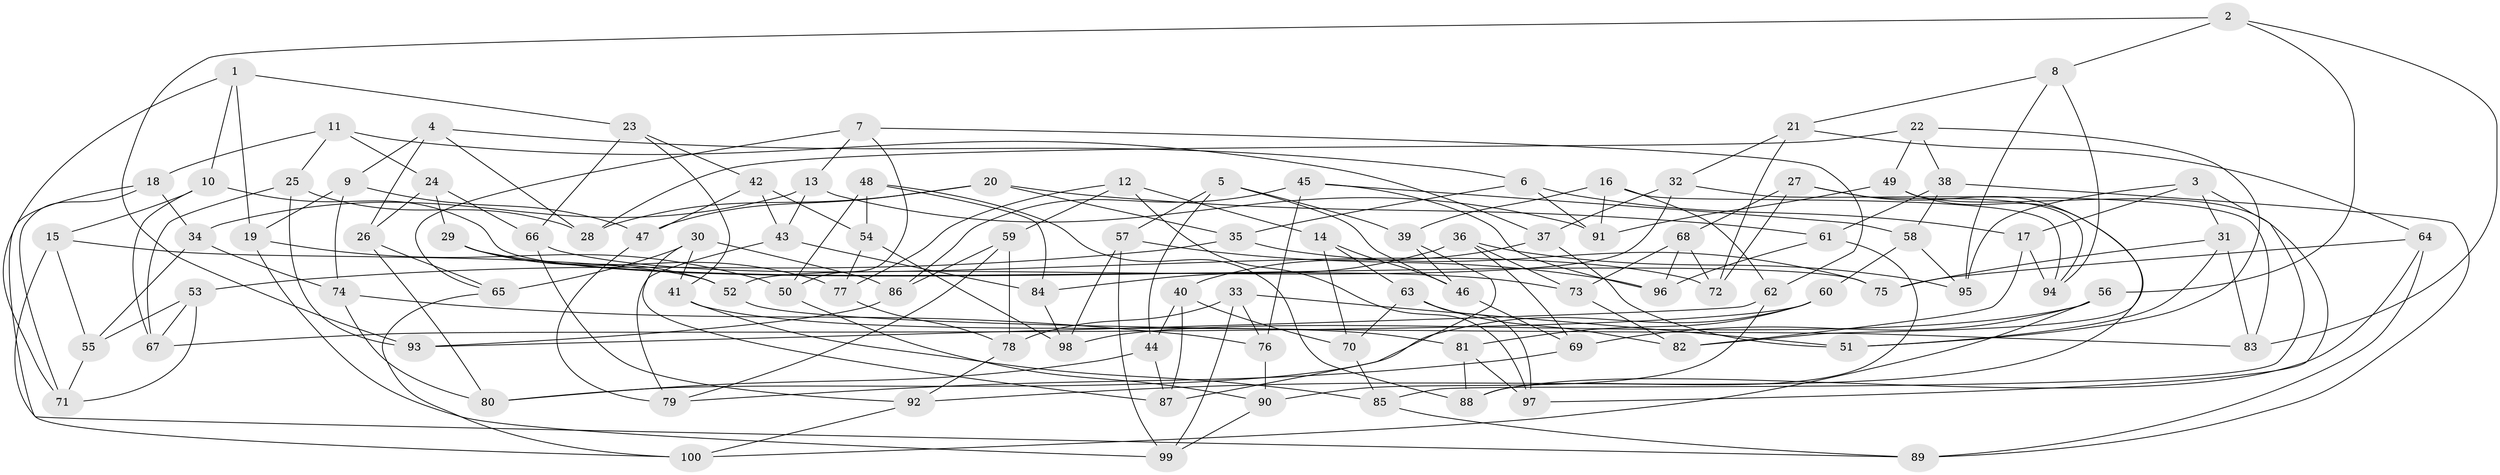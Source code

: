 // Generated by graph-tools (version 1.1) at 2025/11/02/21/25 10:11:16]
// undirected, 100 vertices, 200 edges
graph export_dot {
graph [start="1"]
  node [color=gray90,style=filled];
  1;
  2;
  3;
  4;
  5;
  6;
  7;
  8;
  9;
  10;
  11;
  12;
  13;
  14;
  15;
  16;
  17;
  18;
  19;
  20;
  21;
  22;
  23;
  24;
  25;
  26;
  27;
  28;
  29;
  30;
  31;
  32;
  33;
  34;
  35;
  36;
  37;
  38;
  39;
  40;
  41;
  42;
  43;
  44;
  45;
  46;
  47;
  48;
  49;
  50;
  51;
  52;
  53;
  54;
  55;
  56;
  57;
  58;
  59;
  60;
  61;
  62;
  63;
  64;
  65;
  66;
  67;
  68;
  69;
  70;
  71;
  72;
  73;
  74;
  75;
  76;
  77;
  78;
  79;
  80;
  81;
  82;
  83;
  84;
  85;
  86;
  87;
  88;
  89;
  90;
  91;
  92;
  93;
  94;
  95;
  96;
  97;
  98;
  99;
  100;
  1 -- 19;
  1 -- 23;
  1 -- 10;
  1 -- 71;
  2 -- 83;
  2 -- 93;
  2 -- 8;
  2 -- 56;
  3 -- 95;
  3 -- 17;
  3 -- 85;
  3 -- 31;
  4 -- 26;
  4 -- 28;
  4 -- 9;
  4 -- 6;
  5 -- 46;
  5 -- 57;
  5 -- 39;
  5 -- 44;
  6 -- 35;
  6 -- 17;
  6 -- 91;
  7 -- 62;
  7 -- 50;
  7 -- 65;
  7 -- 13;
  8 -- 95;
  8 -- 94;
  8 -- 21;
  9 -- 19;
  9 -- 74;
  9 -- 47;
  10 -- 67;
  10 -- 15;
  10 -- 75;
  11 -- 24;
  11 -- 25;
  11 -- 18;
  11 -- 37;
  12 -- 97;
  12 -- 59;
  12 -- 77;
  12 -- 14;
  13 -- 34;
  13 -- 43;
  13 -- 91;
  14 -- 70;
  14 -- 46;
  14 -- 63;
  15 -- 100;
  15 -- 55;
  15 -- 52;
  16 -- 94;
  16 -- 62;
  16 -- 91;
  16 -- 39;
  17 -- 94;
  17 -- 82;
  18 -- 71;
  18 -- 89;
  18 -- 34;
  19 -- 99;
  19 -- 50;
  20 -- 28;
  20 -- 35;
  20 -- 47;
  20 -- 61;
  21 -- 32;
  21 -- 72;
  21 -- 64;
  22 -- 28;
  22 -- 38;
  22 -- 51;
  22 -- 49;
  23 -- 66;
  23 -- 41;
  23 -- 42;
  24 -- 66;
  24 -- 26;
  24 -- 29;
  25 -- 28;
  25 -- 67;
  25 -- 93;
  26 -- 80;
  26 -- 65;
  27 -- 68;
  27 -- 94;
  27 -- 92;
  27 -- 72;
  29 -- 73;
  29 -- 77;
  29 -- 52;
  30 -- 87;
  30 -- 65;
  30 -- 86;
  30 -- 41;
  31 -- 75;
  31 -- 51;
  31 -- 83;
  32 -- 37;
  32 -- 52;
  32 -- 83;
  33 -- 51;
  33 -- 76;
  33 -- 78;
  33 -- 99;
  34 -- 55;
  34 -- 74;
  35 -- 75;
  35 -- 53;
  36 -- 84;
  36 -- 69;
  36 -- 73;
  36 -- 95;
  37 -- 40;
  37 -- 51;
  38 -- 61;
  38 -- 58;
  38 -- 89;
  39 -- 46;
  39 -- 87;
  40 -- 44;
  40 -- 70;
  40 -- 87;
  41 -- 85;
  41 -- 81;
  42 -- 43;
  42 -- 54;
  42 -- 47;
  43 -- 79;
  43 -- 84;
  44 -- 87;
  44 -- 80;
  45 -- 76;
  45 -- 86;
  45 -- 58;
  45 -- 96;
  46 -- 69;
  47 -- 79;
  48 -- 84;
  48 -- 88;
  48 -- 50;
  48 -- 54;
  49 -- 97;
  49 -- 82;
  49 -- 91;
  50 -- 90;
  52 -- 83;
  53 -- 55;
  53 -- 71;
  53 -- 67;
  54 -- 77;
  54 -- 98;
  55 -- 71;
  56 -- 69;
  56 -- 100;
  56 -- 98;
  57 -- 99;
  57 -- 98;
  57 -- 96;
  58 -- 95;
  58 -- 60;
  59 -- 86;
  59 -- 78;
  59 -- 79;
  60 -- 67;
  60 -- 81;
  60 -- 80;
  61 -- 96;
  61 -- 88;
  62 -- 93;
  62 -- 90;
  63 -- 70;
  63 -- 97;
  63 -- 82;
  64 -- 75;
  64 -- 89;
  64 -- 88;
  65 -- 100;
  66 -- 92;
  66 -- 72;
  68 -- 73;
  68 -- 72;
  68 -- 96;
  69 -- 79;
  70 -- 85;
  73 -- 82;
  74 -- 76;
  74 -- 80;
  76 -- 90;
  77 -- 78;
  78 -- 92;
  81 -- 88;
  81 -- 97;
  84 -- 98;
  85 -- 89;
  86 -- 93;
  90 -- 99;
  92 -- 100;
}
